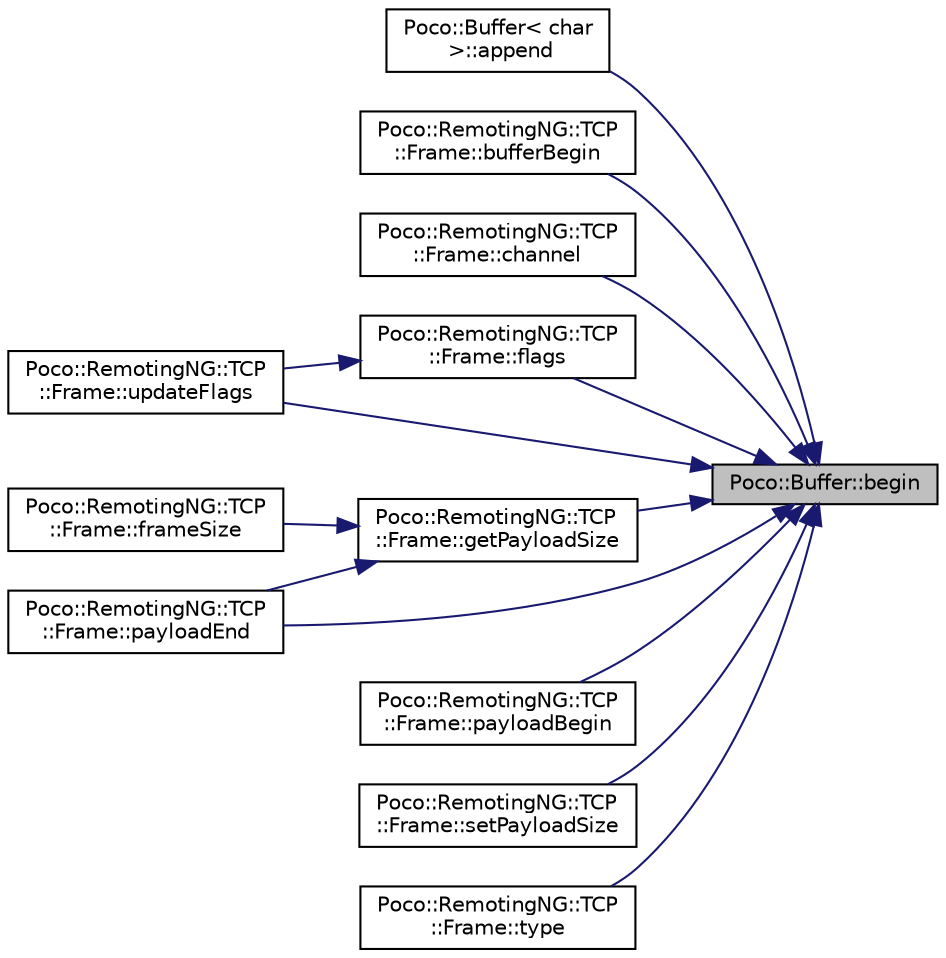 digraph "Poco::Buffer::begin"
{
 // LATEX_PDF_SIZE
  edge [fontname="Helvetica",fontsize="10",labelfontname="Helvetica",labelfontsize="10"];
  node [fontname="Helvetica",fontsize="10",shape=record];
  rankdir="RL";
  Node1 [label="Poco::Buffer::begin",height=0.2,width=0.4,color="black", fillcolor="grey75", style="filled", fontcolor="black",tooltip="Returns a pointer to the beginning of the buffer."];
  Node1 -> Node2 [dir="back",color="midnightblue",fontsize="10",style="solid",fontname="Helvetica"];
  Node2 [label="Poco::Buffer\< char\l \>::append",height=0.2,width=0.4,color="black", fillcolor="white", style="filled",URL="$classPoco_1_1Buffer.html#ad55aa1b10bcfb10fd701c953ef5df600",tooltip="Resizes this buffer and appends the argument buffer."];
  Node1 -> Node3 [dir="back",color="midnightblue",fontsize="10",style="solid",fontname="Helvetica"];
  Node3 [label="Poco::RemotingNG::TCP\l::Frame::bufferBegin",height=0.2,width=0.4,color="black", fillcolor="white", style="filled",URL="$classPoco_1_1RemotingNG_1_1TCP_1_1Frame.html#af2f34a53a337839ec8cc0b81933016b7",tooltip="Returns a pointer to the end (one past last byte) of the payload in the buffer."];
  Node1 -> Node4 [dir="back",color="midnightblue",fontsize="10",style="solid",fontname="Helvetica"];
  Node4 [label="Poco::RemotingNG::TCP\l::Frame::channel",height=0.2,width=0.4,color="black", fillcolor="white", style="filled",URL="$classPoco_1_1RemotingNG_1_1TCP_1_1Frame.html#ac69240db176541a3da5d887d0e683c6e",tooltip="Returns the frame type."];
  Node1 -> Node5 [dir="back",color="midnightblue",fontsize="10",style="solid",fontname="Helvetica"];
  Node5 [label="Poco::RemotingNG::TCP\l::Frame::flags",height=0.2,width=0.4,color="black", fillcolor="white", style="filled",URL="$classPoco_1_1RemotingNG_1_1TCP_1_1Frame.html#ab3a13d1a847c8419f83bc370a02526fd",tooltip="Returns the channel."];
  Node5 -> Node6 [dir="back",color="midnightblue",fontsize="10",style="solid",fontname="Helvetica"];
  Node6 [label="Poco::RemotingNG::TCP\l::Frame::updateFlags",height=0.2,width=0.4,color="black", fillcolor="white", style="filled",URL="$classPoco_1_1RemotingNG_1_1TCP_1_1Frame.html#a4e0f6a06d7540d7a3f7cdf9271b6afea",tooltip="Returns the flags."];
  Node1 -> Node7 [dir="back",color="midnightblue",fontsize="10",style="solid",fontname="Helvetica"];
  Node7 [label="Poco::RemotingNG::TCP\l::Frame::getPayloadSize",height=0.2,width=0.4,color="black", fillcolor="white", style="filled",URL="$classPoco_1_1RemotingNG_1_1TCP_1_1Frame.html#ae32c08f5f2296cbb6b05ac23de0d0c50",tooltip="Updates the flags."];
  Node7 -> Node8 [dir="back",color="midnightblue",fontsize="10",style="solid",fontname="Helvetica"];
  Node8 [label="Poco::RemotingNG::TCP\l::Frame::frameSize",height=0.2,width=0.4,color="black", fillcolor="white", style="filled",URL="$classPoco_1_1RemotingNG_1_1TCP_1_1Frame.html#a0e1154f633abb0e3bd817628faaed20f",tooltip=" "];
  Node7 -> Node9 [dir="back",color="midnightblue",fontsize="10",style="solid",fontname="Helvetica"];
  Node9 [label="Poco::RemotingNG::TCP\l::Frame::payloadEnd",height=0.2,width=0.4,color="black", fillcolor="white", style="filled",URL="$classPoco_1_1RemotingNG_1_1TCP_1_1Frame.html#aec5c20a6af8e83b899ea94511f36ab1d",tooltip="Returns a pointer to the begin of the payload in the buffer."];
  Node1 -> Node10 [dir="back",color="midnightblue",fontsize="10",style="solid",fontname="Helvetica"];
  Node10 [label="Poco::RemotingNG::TCP\l::Frame::payloadBegin",height=0.2,width=0.4,color="black", fillcolor="white", style="filled",URL="$classPoco_1_1RemotingNG_1_1TCP_1_1Frame.html#a4b9ae7194c57ce9a246fb0896ebf40dd",tooltip="Returns the frame size, which is header size plus payload size."];
  Node1 -> Node9 [dir="back",color="midnightblue",fontsize="10",style="solid",fontname="Helvetica"];
  Node1 -> Node11 [dir="back",color="midnightblue",fontsize="10",style="solid",fontname="Helvetica"];
  Node11 [label="Poco::RemotingNG::TCP\l::Frame::setPayloadSize",height=0.2,width=0.4,color="black", fillcolor="white", style="filled",URL="$classPoco_1_1RemotingNG_1_1TCP_1_1Frame.html#a1ececf959c2e8ac6cf8969a0c94c7f0e",tooltip="Returns the payload size."];
  Node1 -> Node12 [dir="back",color="midnightblue",fontsize="10",style="solid",fontname="Helvetica"];
  Node12 [label="Poco::RemotingNG::TCP\l::Frame::type",height=0.2,width=0.4,color="black", fillcolor="white", style="filled",URL="$classPoco_1_1RemotingNG_1_1TCP_1_1Frame.html#ac6b0fa98d1e47da9915078f1018a2609",tooltip="Destroys the frame."];
  Node1 -> Node6 [dir="back",color="midnightblue",fontsize="10",style="solid",fontname="Helvetica"];
}
